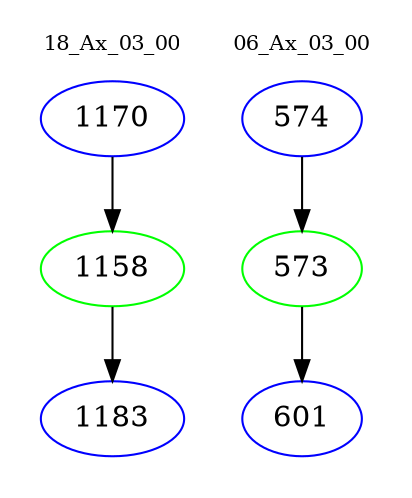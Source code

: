 digraph{
subgraph cluster_0 {
color = white
label = "18_Ax_03_00";
fontsize=10;
T0_1170 [label="1170", color="blue"]
T0_1170 -> T0_1158 [color="black"]
T0_1158 [label="1158", color="green"]
T0_1158 -> T0_1183 [color="black"]
T0_1183 [label="1183", color="blue"]
}
subgraph cluster_1 {
color = white
label = "06_Ax_03_00";
fontsize=10;
T1_574 [label="574", color="blue"]
T1_574 -> T1_573 [color="black"]
T1_573 [label="573", color="green"]
T1_573 -> T1_601 [color="black"]
T1_601 [label="601", color="blue"]
}
}
